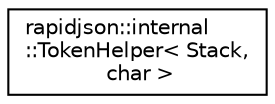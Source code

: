 digraph "Graphical Class Hierarchy"
{
 // INTERACTIVE_SVG=YES
 // LATEX_PDF_SIZE
  edge [fontname="Helvetica",fontsize="10",labelfontname="Helvetica",labelfontsize="10"];
  node [fontname="Helvetica",fontsize="10",shape=record];
  rankdir="LR";
  Node0 [label="rapidjson::internal\l::TokenHelper\< Stack,\l char \>",height=0.2,width=0.4,color="black", fillcolor="white", style="filled",URL="$structrapidjson_1_1internal_1_1_token_helper_3_01_stack_00_01char_01_4.html",tooltip=" "];
}
